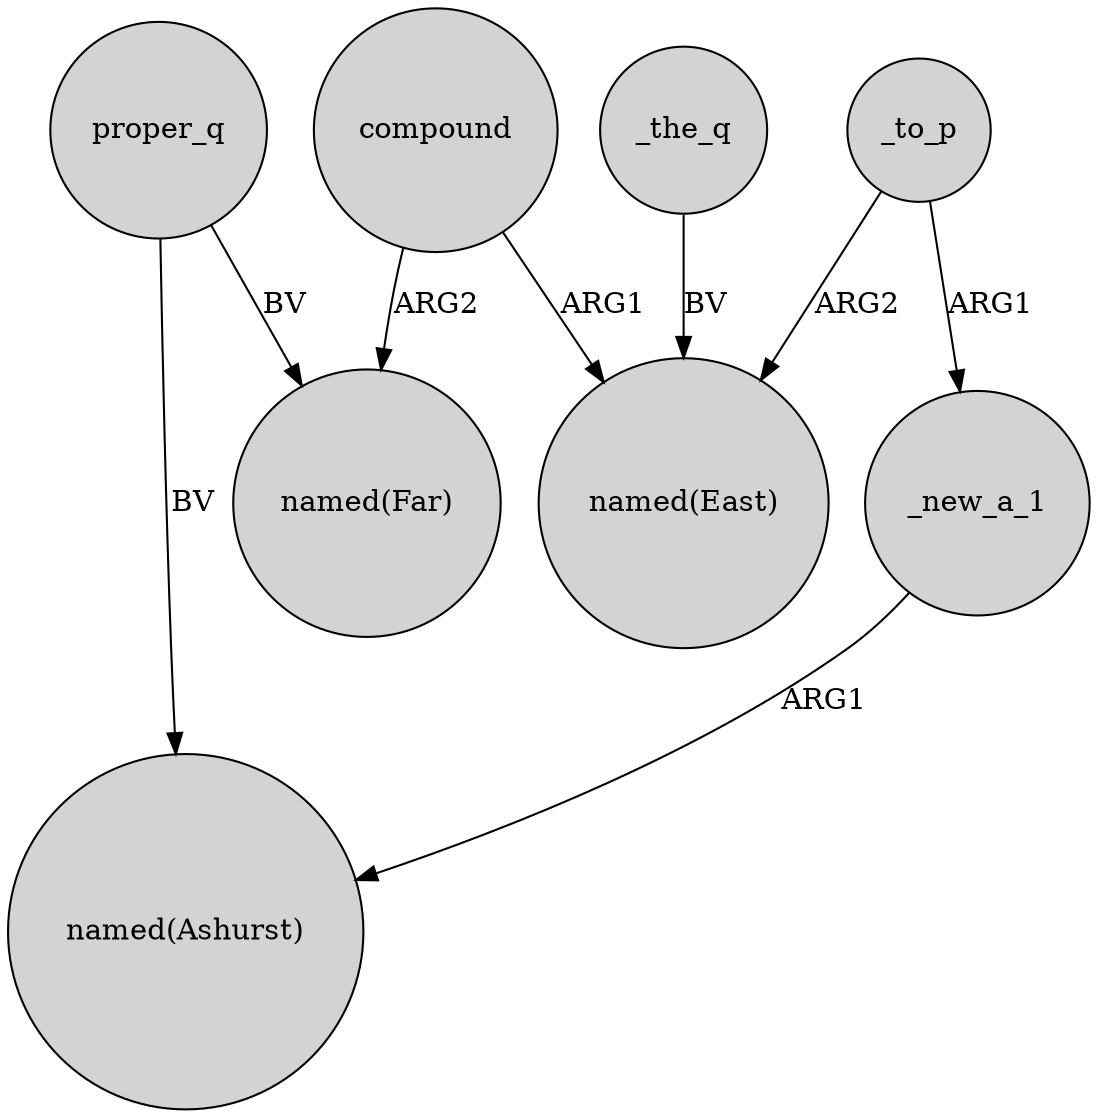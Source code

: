 digraph {
	node [shape=circle style=filled]
	proper_q -> "named(Ashurst)" [label=BV]
	_to_p -> _new_a_1 [label=ARG1]
	proper_q -> "named(Far)" [label=BV]
	compound -> "named(Far)" [label=ARG2]
	_new_a_1 -> "named(Ashurst)" [label=ARG1]
	_the_q -> "named(East)" [label=BV]
	compound -> "named(East)" [label=ARG1]
	_to_p -> "named(East)" [label=ARG2]
}
